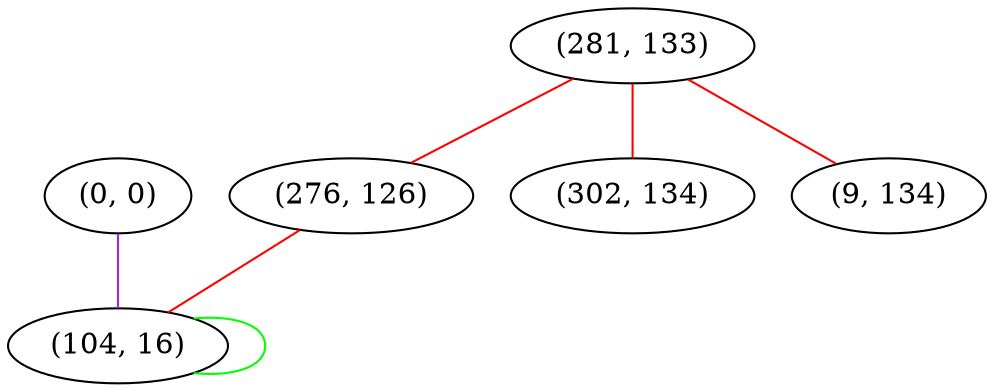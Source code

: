 graph "" {
"(0, 0)";
"(281, 133)";
"(276, 126)";
"(302, 134)";
"(104, 16)";
"(9, 134)";
"(0, 0)" -- "(104, 16)"  [color=purple, key=0, weight=4];
"(281, 133)" -- "(9, 134)"  [color=red, key=0, weight=1];
"(281, 133)" -- "(276, 126)"  [color=red, key=0, weight=1];
"(281, 133)" -- "(302, 134)"  [color=red, key=0, weight=1];
"(276, 126)" -- "(104, 16)"  [color=red, key=0, weight=1];
"(104, 16)" -- "(104, 16)"  [color=green, key=0, weight=2];
}
